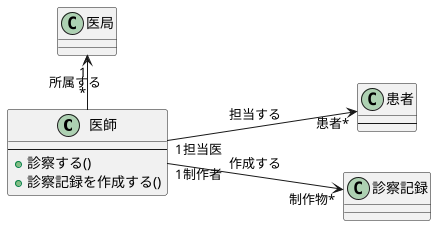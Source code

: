 @startuml 演習3-2 
left to right direction
class 医師 {
---
+ 診察する()
+ 診察記録を作成する()
}
class 患者{
---
}
class 医局 {
    
}
class 診察記録 {
    
}
医師 "1制作者" ---> "制作物*" 診察記録:作成する
医師 "1担当医" ---> "患者*" 患者:担当する
医局 "1" <-right- "*" 医師:所属する
@enduml
